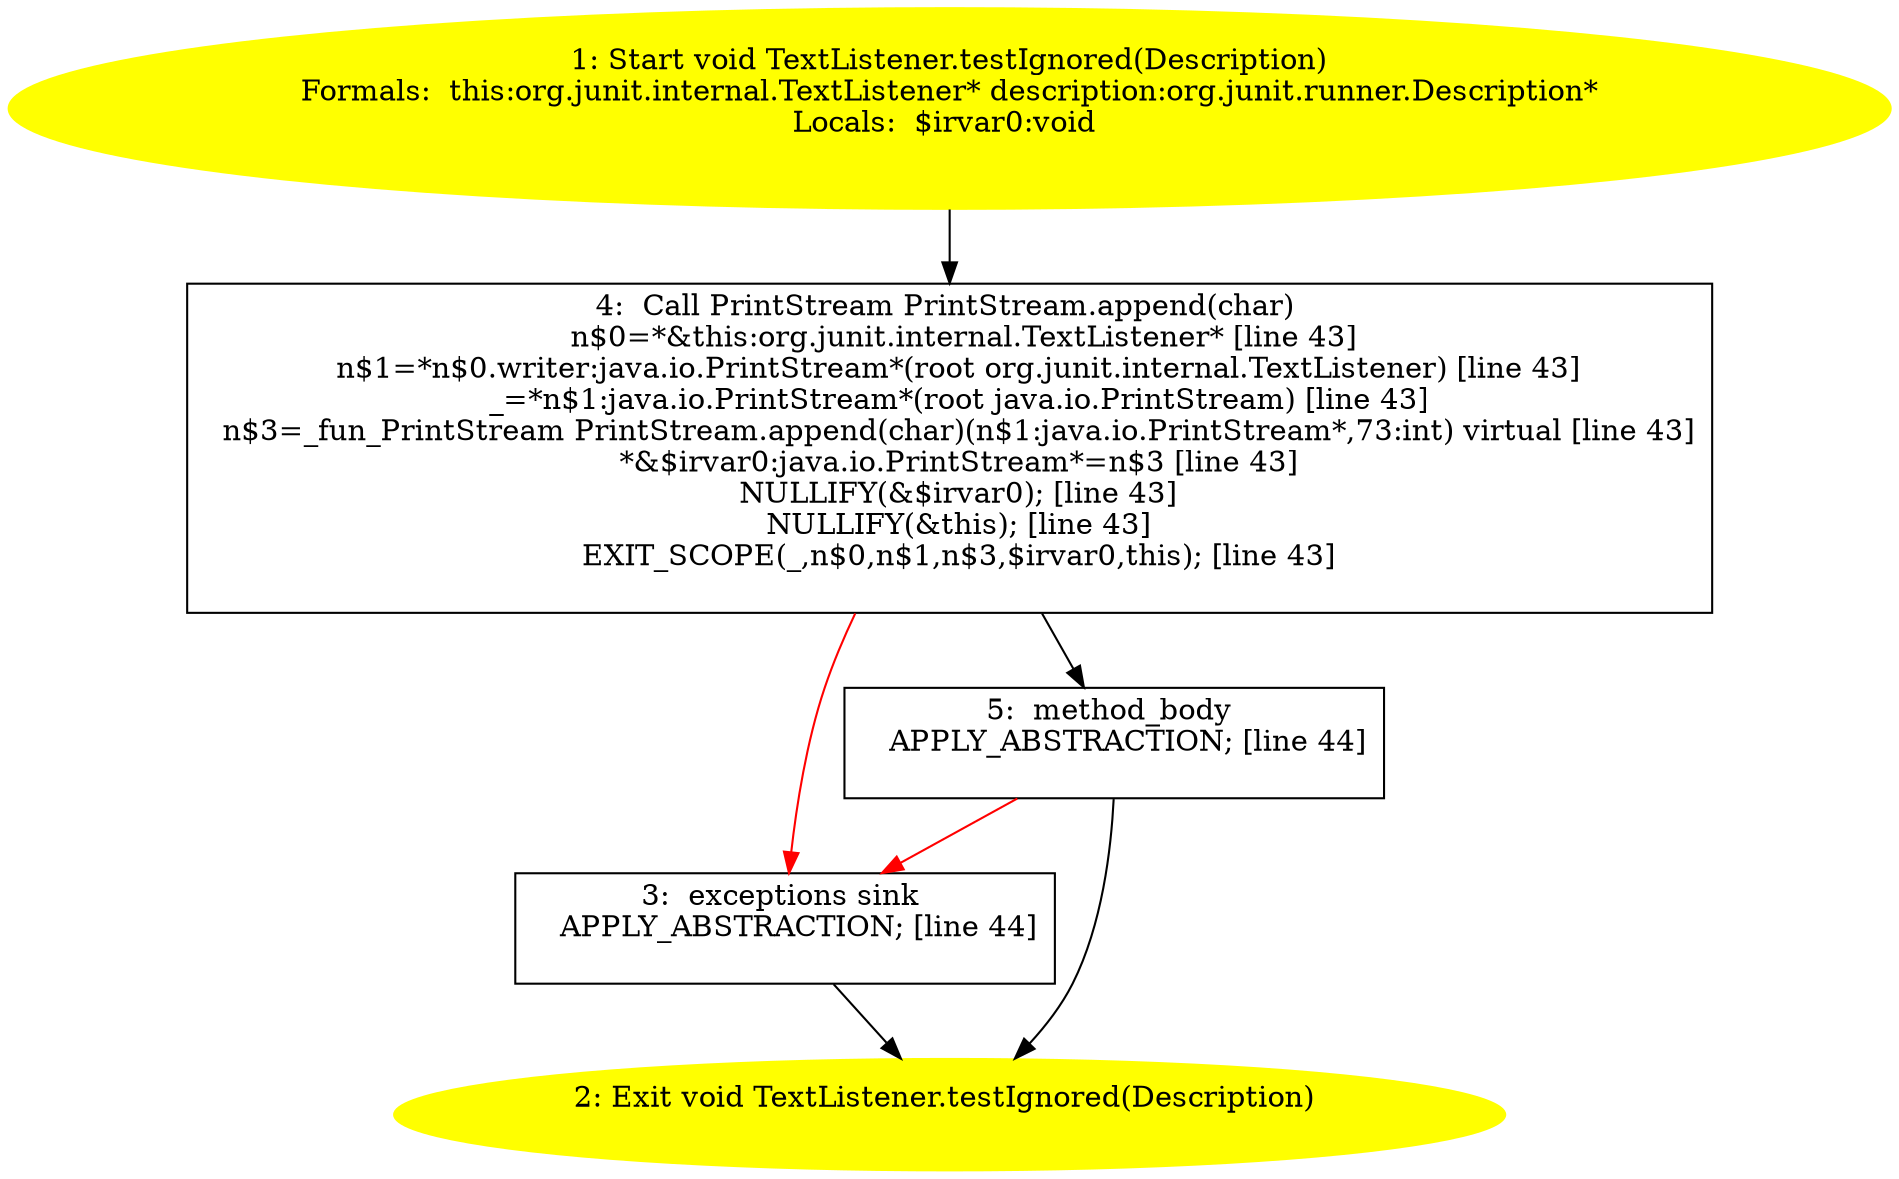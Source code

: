/* @generated */
digraph cfg {
"org.junit.internal.TextListener.testIgnored(org.junit.runner.Description):void.c6f8307dee152fb9c8d6d0c32f68abe9_1" [label="1: Start void TextListener.testIgnored(Description)\nFormals:  this:org.junit.internal.TextListener* description:org.junit.runner.Description*\nLocals:  $irvar0:void \n  " color=yellow style=filled]
	

	 "org.junit.internal.TextListener.testIgnored(org.junit.runner.Description):void.c6f8307dee152fb9c8d6d0c32f68abe9_1" -> "org.junit.internal.TextListener.testIgnored(org.junit.runner.Description):void.c6f8307dee152fb9c8d6d0c32f68abe9_4" ;
"org.junit.internal.TextListener.testIgnored(org.junit.runner.Description):void.c6f8307dee152fb9c8d6d0c32f68abe9_2" [label="2: Exit void TextListener.testIgnored(Description) \n  " color=yellow style=filled]
	

"org.junit.internal.TextListener.testIgnored(org.junit.runner.Description):void.c6f8307dee152fb9c8d6d0c32f68abe9_3" [label="3:  exceptions sink \n   APPLY_ABSTRACTION; [line 44]\n " shape="box"]
	

	 "org.junit.internal.TextListener.testIgnored(org.junit.runner.Description):void.c6f8307dee152fb9c8d6d0c32f68abe9_3" -> "org.junit.internal.TextListener.testIgnored(org.junit.runner.Description):void.c6f8307dee152fb9c8d6d0c32f68abe9_2" ;
"org.junit.internal.TextListener.testIgnored(org.junit.runner.Description):void.c6f8307dee152fb9c8d6d0c32f68abe9_4" [label="4:  Call PrintStream PrintStream.append(char) \n   n$0=*&this:org.junit.internal.TextListener* [line 43]\n  n$1=*n$0.writer:java.io.PrintStream*(root org.junit.internal.TextListener) [line 43]\n  _=*n$1:java.io.PrintStream*(root java.io.PrintStream) [line 43]\n  n$3=_fun_PrintStream PrintStream.append(char)(n$1:java.io.PrintStream*,73:int) virtual [line 43]\n  *&$irvar0:java.io.PrintStream*=n$3 [line 43]\n  NULLIFY(&$irvar0); [line 43]\n  NULLIFY(&this); [line 43]\n  EXIT_SCOPE(_,n$0,n$1,n$3,$irvar0,this); [line 43]\n " shape="box"]
	

	 "org.junit.internal.TextListener.testIgnored(org.junit.runner.Description):void.c6f8307dee152fb9c8d6d0c32f68abe9_4" -> "org.junit.internal.TextListener.testIgnored(org.junit.runner.Description):void.c6f8307dee152fb9c8d6d0c32f68abe9_5" ;
	 "org.junit.internal.TextListener.testIgnored(org.junit.runner.Description):void.c6f8307dee152fb9c8d6d0c32f68abe9_4" -> "org.junit.internal.TextListener.testIgnored(org.junit.runner.Description):void.c6f8307dee152fb9c8d6d0c32f68abe9_3" [color="red" ];
"org.junit.internal.TextListener.testIgnored(org.junit.runner.Description):void.c6f8307dee152fb9c8d6d0c32f68abe9_5" [label="5:  method_body \n   APPLY_ABSTRACTION; [line 44]\n " shape="box"]
	

	 "org.junit.internal.TextListener.testIgnored(org.junit.runner.Description):void.c6f8307dee152fb9c8d6d0c32f68abe9_5" -> "org.junit.internal.TextListener.testIgnored(org.junit.runner.Description):void.c6f8307dee152fb9c8d6d0c32f68abe9_2" ;
	 "org.junit.internal.TextListener.testIgnored(org.junit.runner.Description):void.c6f8307dee152fb9c8d6d0c32f68abe9_5" -> "org.junit.internal.TextListener.testIgnored(org.junit.runner.Description):void.c6f8307dee152fb9c8d6d0c32f68abe9_3" [color="red" ];
}

